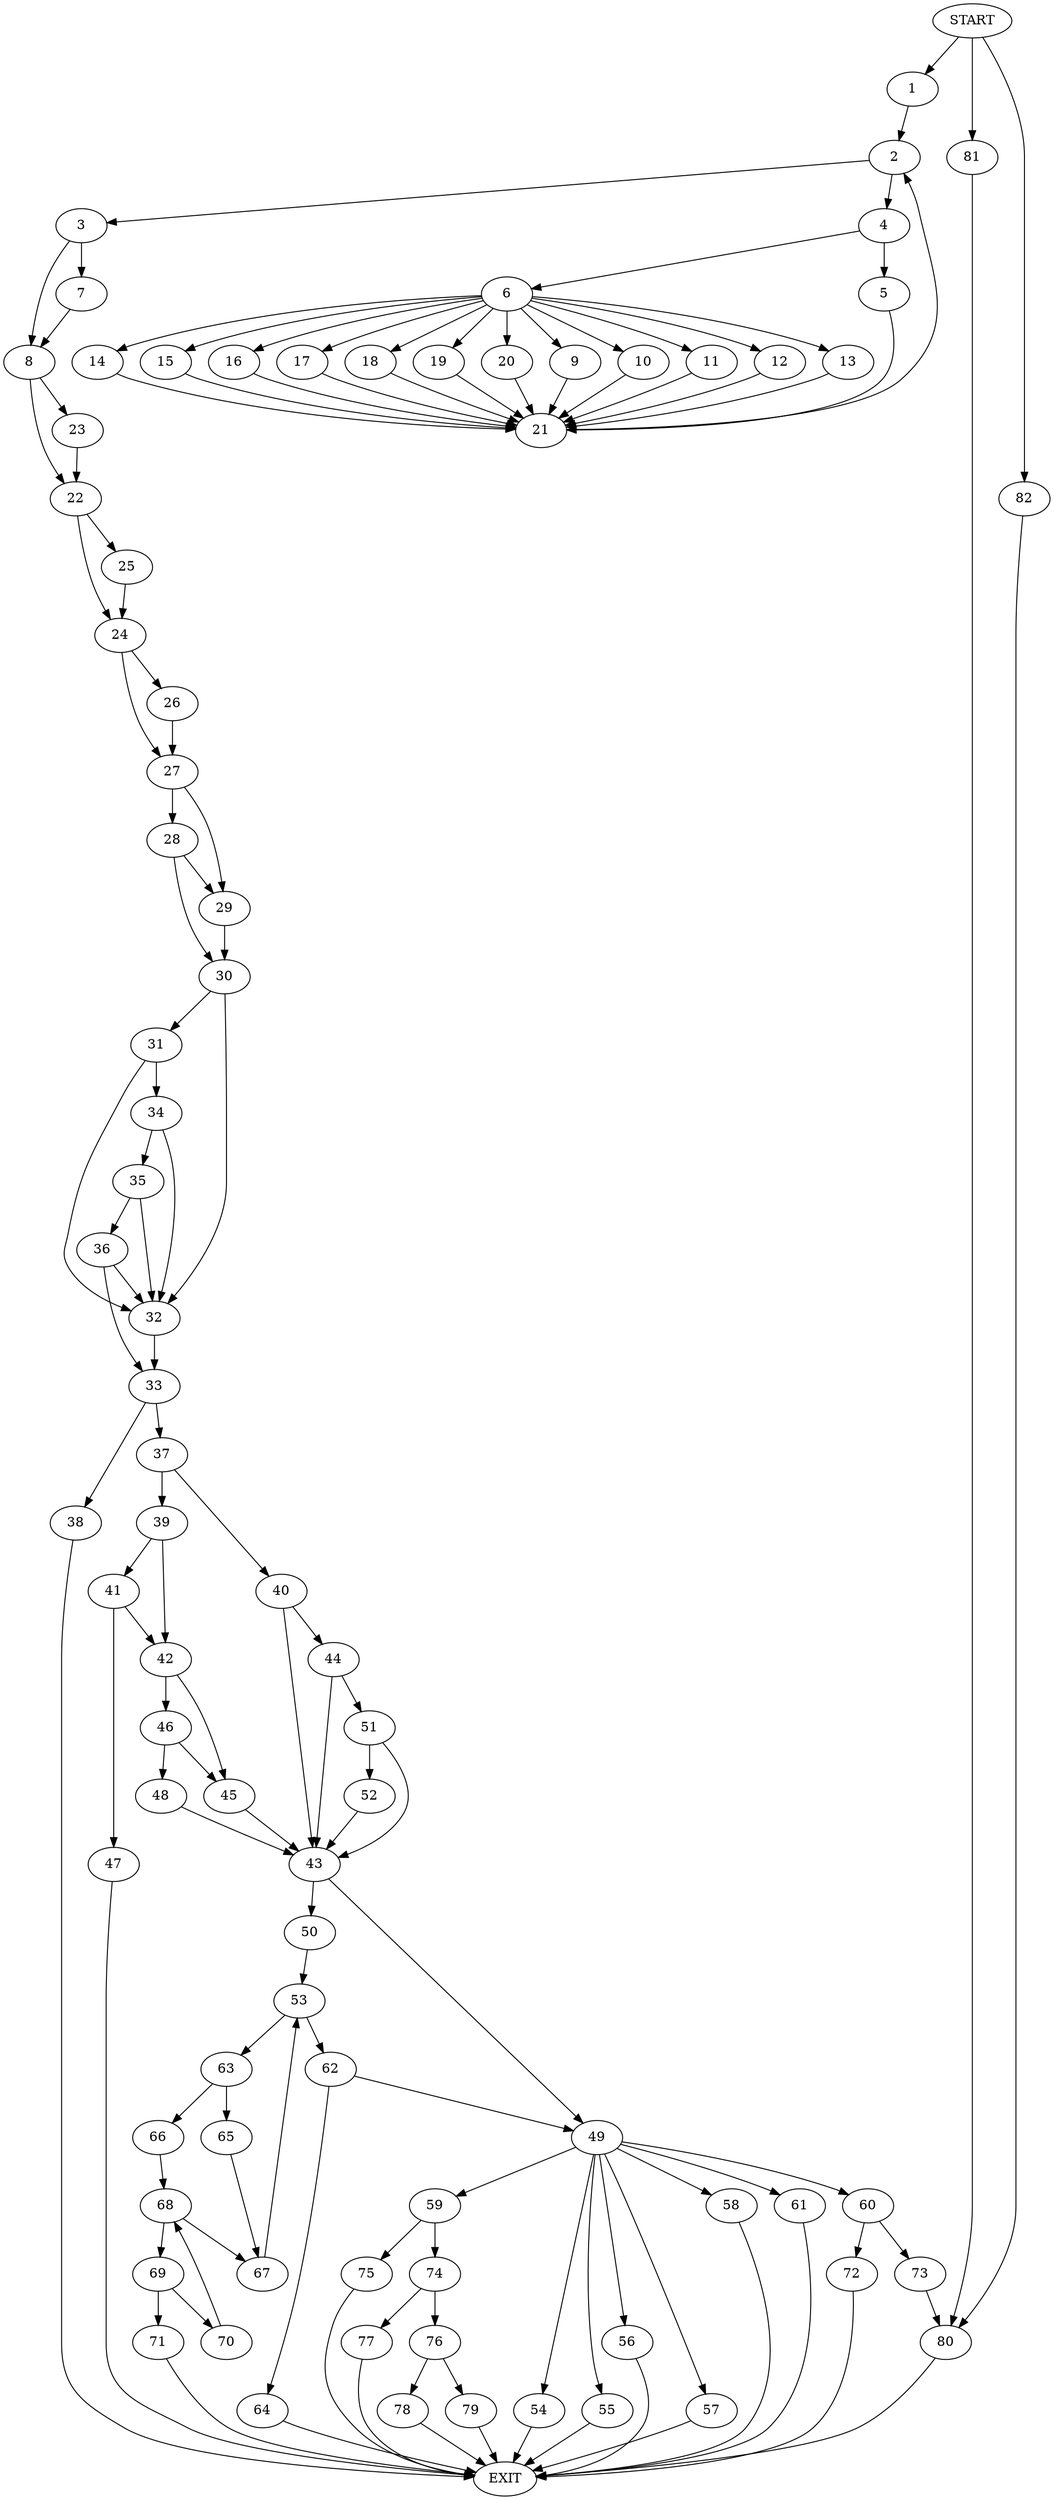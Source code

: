 digraph {
0 [label="START"]
83 [label="EXIT"]
0 -> 1
1 -> 2
2 -> 3
2 -> 4
4 -> 5
4 -> 6
3 -> 7
3 -> 8
6 -> 9
6 -> 10
6 -> 11
6 -> 12
6 -> 13
6 -> 14
6 -> 15
6 -> 16
6 -> 17
6 -> 18
6 -> 19
6 -> 20
5 -> 21
21 -> 2
18 -> 21
9 -> 21
19 -> 21
16 -> 21
15 -> 21
10 -> 21
17 -> 21
14 -> 21
12 -> 21
20 -> 21
13 -> 21
11 -> 21
7 -> 8
8 -> 22
8 -> 23
22 -> 24
22 -> 25
23 -> 22
25 -> 24
24 -> 26
24 -> 27
26 -> 27
27 -> 28
27 -> 29
28 -> 30
28 -> 29
29 -> 30
30 -> 31
30 -> 32
32 -> 33
31 -> 34
31 -> 32
34 -> 35
34 -> 32
35 -> 36
35 -> 32
36 -> 33
36 -> 32
33 -> 37
33 -> 38
38 -> 83
37 -> 39
37 -> 40
39 -> 41
39 -> 42
40 -> 43
40 -> 44
42 -> 45
42 -> 46
41 -> 47
41 -> 42
47 -> 83
46 -> 45
46 -> 48
45 -> 43
48 -> 43
43 -> 49
43 -> 50
44 -> 51
44 -> 43
51 -> 52
51 -> 43
52 -> 43
50 -> 53
49 -> 54
49 -> 55
49 -> 56
49 -> 57
49 -> 58
49 -> 59
49 -> 60
49 -> 61
53 -> 62
53 -> 63
62 -> 49
62 -> 64
63 -> 65
63 -> 66
65 -> 67
66 -> 68
67 -> 53
68 -> 69
68 -> 67
69 -> 70
69 -> 71
70 -> 68
71 -> 83
64 -> 83
54 -> 83
58 -> 83
57 -> 83
56 -> 83
55 -> 83
60 -> 72
60 -> 73
61 -> 83
59 -> 74
59 -> 75
74 -> 76
74 -> 77
75 -> 83
77 -> 83
76 -> 78
76 -> 79
79 -> 83
78 -> 83
73 -> 80
72 -> 83
80 -> 83
0 -> 81
81 -> 80
0 -> 82
82 -> 80
}
